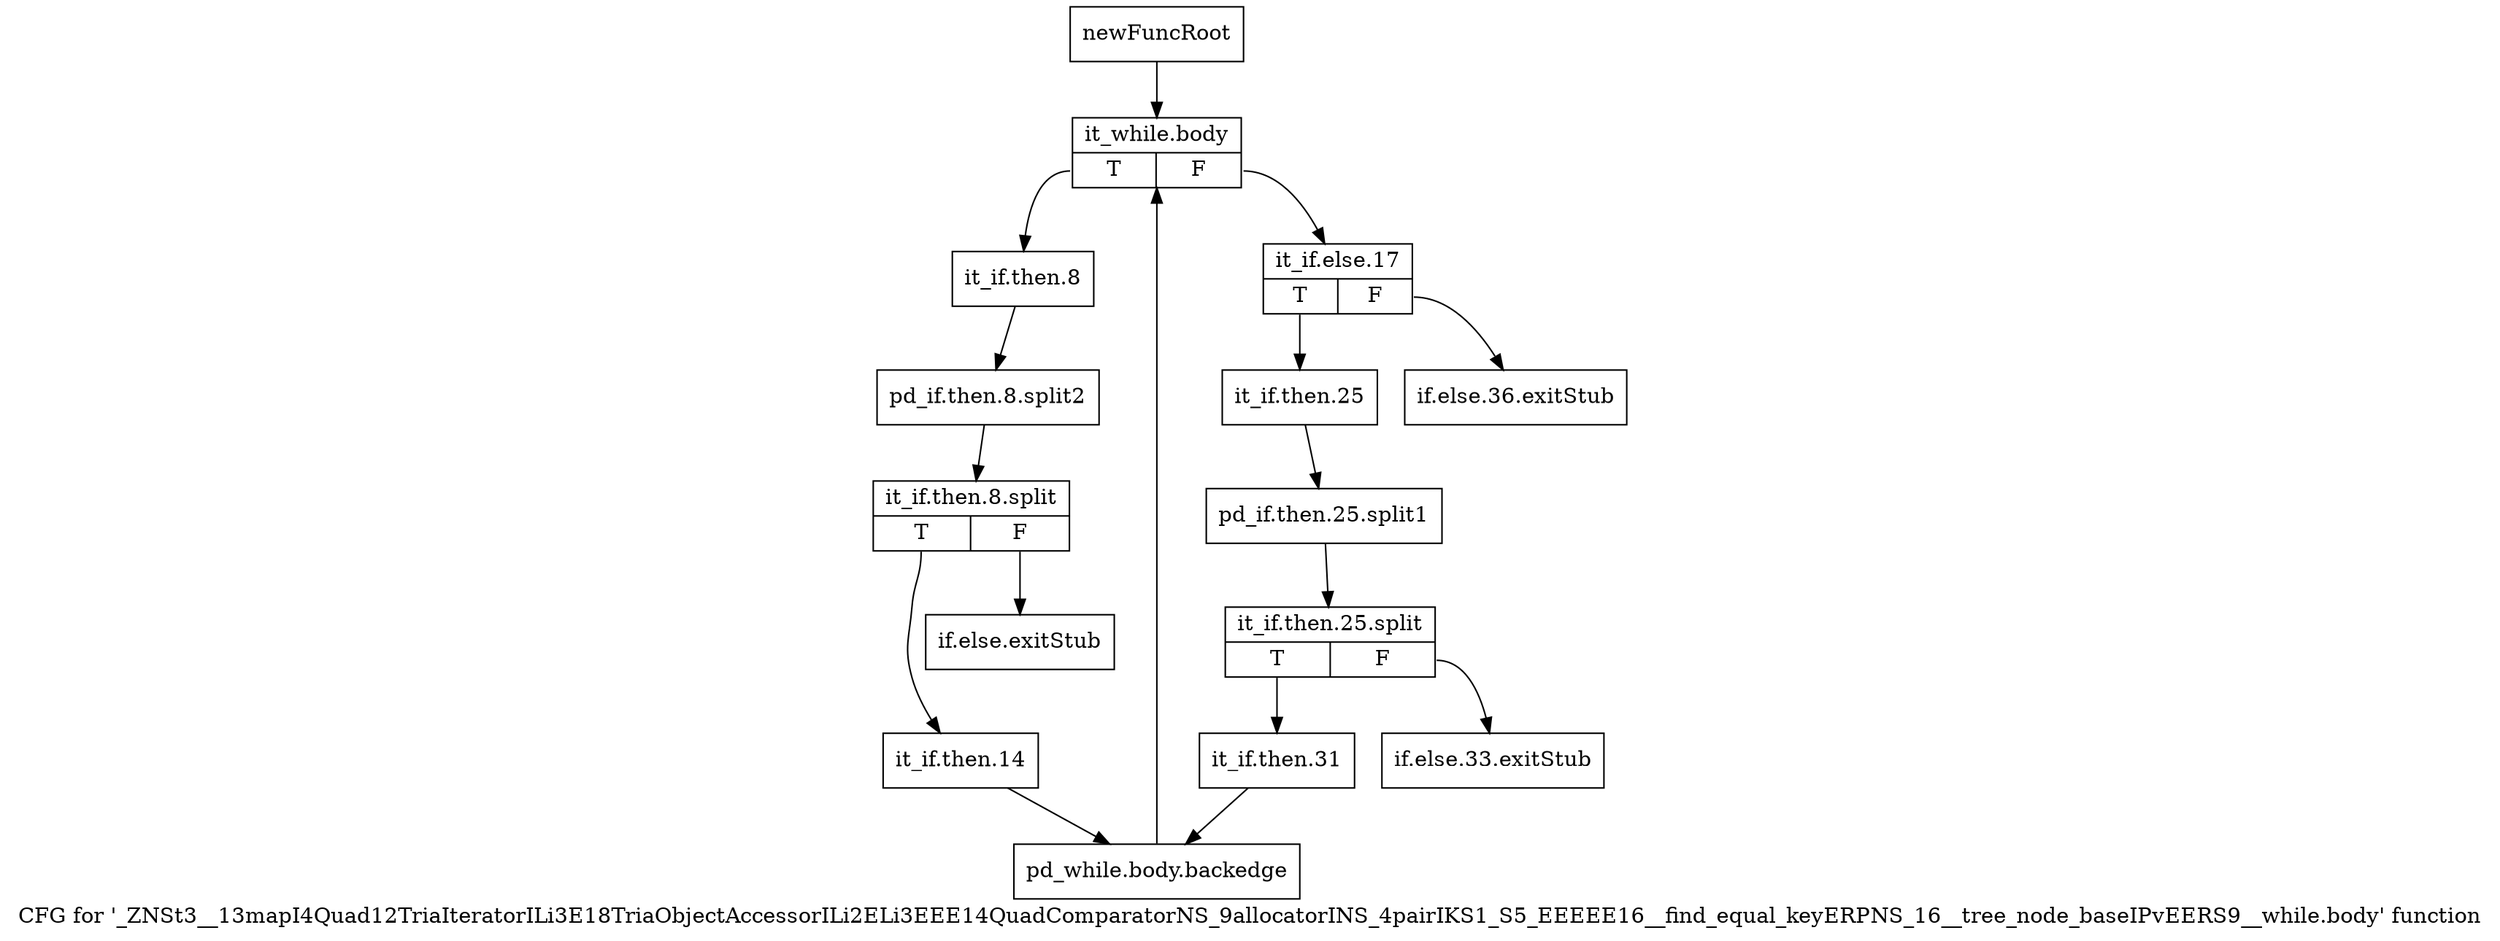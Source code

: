 digraph "CFG for '_ZNSt3__13mapI4Quad12TriaIteratorILi3E18TriaObjectAccessorILi2ELi3EEE14QuadComparatorNS_9allocatorINS_4pairIKS1_S5_EEEEE16__find_equal_keyERPNS_16__tree_node_baseIPvEERS9__while.body' function" {
	label="CFG for '_ZNSt3__13mapI4Quad12TriaIteratorILi3E18TriaObjectAccessorILi2ELi3EEE14QuadComparatorNS_9allocatorINS_4pairIKS1_S5_EEEEE16__find_equal_keyERPNS_16__tree_node_baseIPvEERS9__while.body' function";

	Node0x98d4c20 [shape=record,label="{newFuncRoot}"];
	Node0x98d4c20 -> Node0x98d4d60;
	Node0x98d4c70 [shape=record,label="{if.else.36.exitStub}"];
	Node0x98d4cc0 [shape=record,label="{if.else.33.exitStub}"];
	Node0x98d4d10 [shape=record,label="{if.else.exitStub}"];
	Node0x98d4d60 [shape=record,label="{it_while.body|{<s0>T|<s1>F}}"];
	Node0x98d4d60:s0 -> Node0x98d4ea0;
	Node0x98d4d60:s1 -> Node0x98d4db0;
	Node0x98d4db0 [shape=record,label="{it_if.else.17|{<s0>T|<s1>F}}"];
	Node0x98d4db0:s0 -> Node0x98d4e00;
	Node0x98d4db0:s1 -> Node0x98d4c70;
	Node0x98d4e00 [shape=record,label="{it_if.then.25}"];
	Node0x98d4e00 -> Node0xbc8d400;
	Node0xbc8d400 [shape=record,label="{pd_if.then.25.split1}"];
	Node0xbc8d400 -> Node0xbc8d630;
	Node0xbc8d630 [shape=record,label="{it_if.then.25.split|{<s0>T|<s1>F}}"];
	Node0xbc8d630:s0 -> Node0x98d4e50;
	Node0xbc8d630:s1 -> Node0x98d4cc0;
	Node0x98d4e50 [shape=record,label="{it_if.then.31}"];
	Node0x98d4e50 -> Node0x98d4f40;
	Node0x98d4ea0 [shape=record,label="{it_if.then.8}"];
	Node0x98d4ea0 -> Node0xbc8ce00;
	Node0xbc8ce00 [shape=record,label="{pd_if.then.8.split2}"];
	Node0xbc8ce00 -> Node0xbc8d770;
	Node0xbc8d770 [shape=record,label="{it_if.then.8.split|{<s0>T|<s1>F}}"];
	Node0xbc8d770:s0 -> Node0x98d4ef0;
	Node0xbc8d770:s1 -> Node0x98d4d10;
	Node0x98d4ef0 [shape=record,label="{it_if.then.14}"];
	Node0x98d4ef0 -> Node0x98d4f40;
	Node0x98d4f40 [shape=record,label="{pd_while.body.backedge}"];
	Node0x98d4f40 -> Node0x98d4d60;
}
